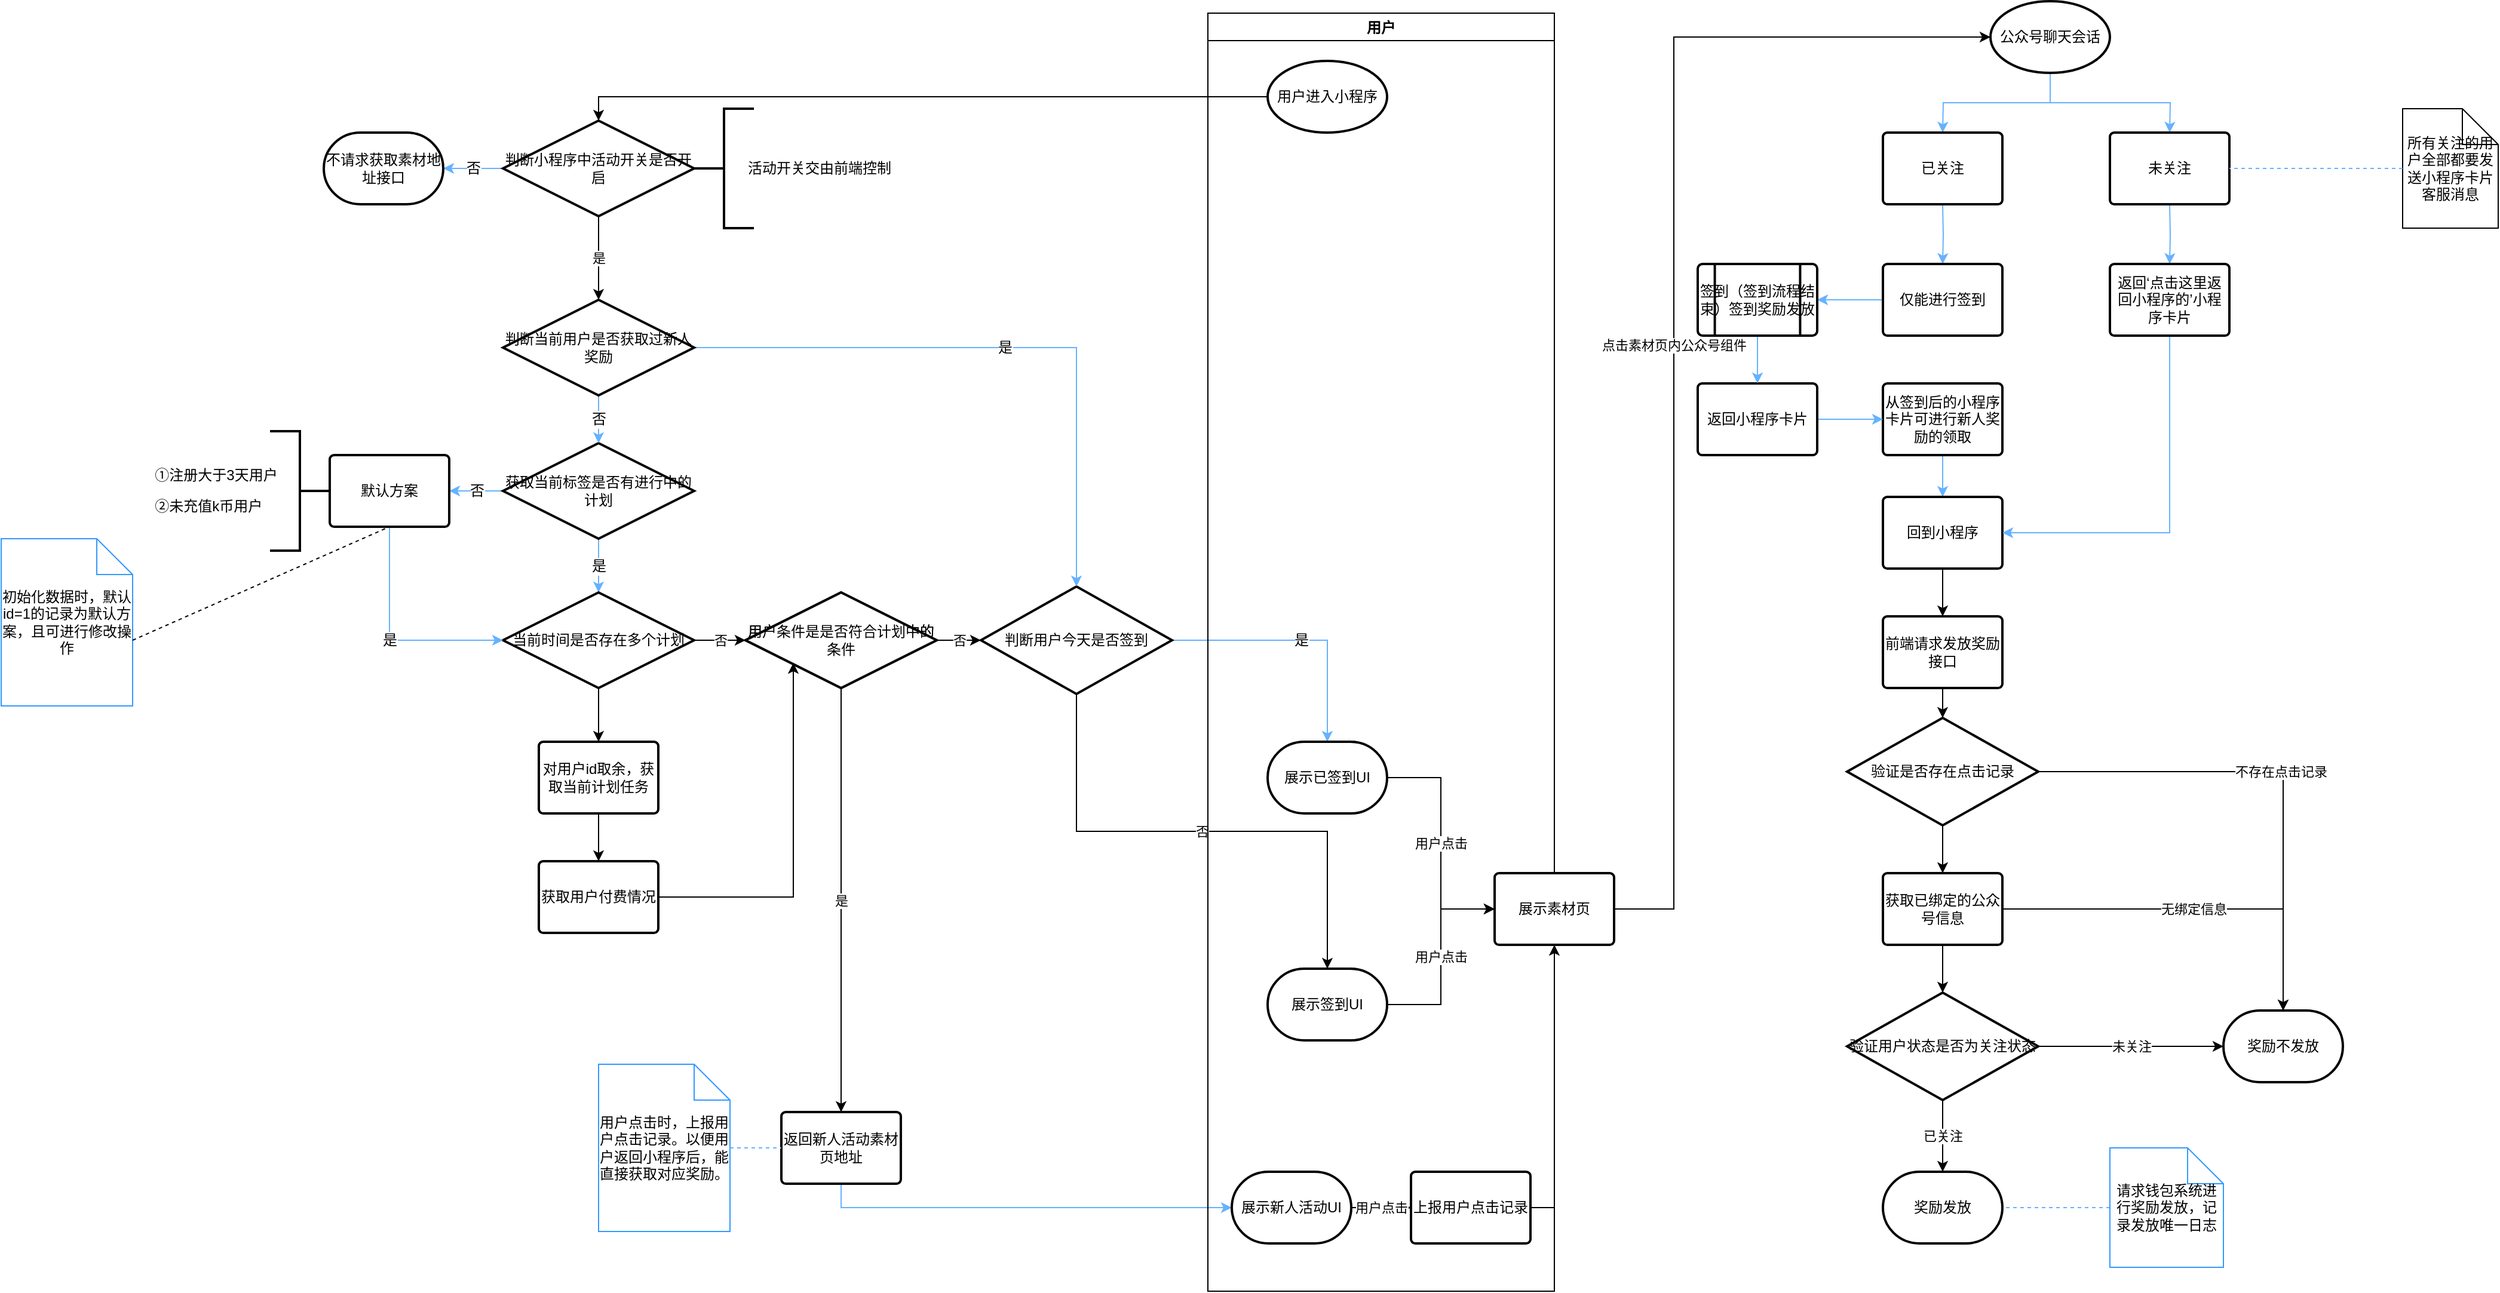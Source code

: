 <mxfile version="14.9.3" type="github">
  <diagram id="NYKsRx9gthyVyD-9QHaV" name="Page-1">
    <mxGraphModel dx="1422" dy="762" grid="1" gridSize="10" guides="1" tooltips="1" connect="1" arrows="1" fold="1" page="1" pageScale="1" pageWidth="827" pageHeight="1169" math="0" shadow="0">
      <root>
        <mxCell id="0" />
        <mxCell id="1" parent="0" />
        <mxCell id="uR46ft6u4h--ygvZ-BjY-87" value="是" style="edgeStyle=orthogonalEdgeStyle;rounded=0;html=1;exitX=0.5;exitY=1;exitPerimeter=0;jettySize=auto;orthogonalLoop=1;strokeColor=#66B2FF;fontSize=12;entryX=0.5;entryY=0;entryPerimeter=0;" edge="1" parent="1" source="uR46ft6u4h--ygvZ-BjY-89" target="uR46ft6u4h--ygvZ-BjY-92">
          <mxGeometry relative="1" as="geometry">
            <mxPoint x="650" y="560" as="targetPoint" />
            <Array as="points" />
          </mxGeometry>
        </mxCell>
        <mxCell id="uR46ft6u4h--ygvZ-BjY-88" value="否" style="edgeStyle=orthogonalEdgeStyle;rounded=0;html=1;exitX=0;exitY=0.5;exitPerimeter=0;entryX=1;entryY=0.5;entryPerimeter=0;jettySize=auto;orthogonalLoop=1;strokeColor=#66B2FF;fontSize=12;fontColor=#000000;" edge="1" parent="1" source="uR46ft6u4h--ygvZ-BjY-89" target="uR46ft6u4h--ygvZ-BjY-96">
          <mxGeometry relative="1" as="geometry" />
        </mxCell>
        <mxCell id="uR46ft6u4h--ygvZ-BjY-89" value="&lt;span&gt;获取当前标签是否有进行中的计划&lt;/span&gt;" style="strokeWidth=2;html=1;shape=mxgraph.flowchart.decision;whiteSpace=wrap;fillColor=#FFFFFF;fontSize=12;" vertex="1" parent="1">
          <mxGeometry x="570" y="400" width="160" height="80" as="geometry" />
        </mxCell>
        <mxCell id="uR46ft6u4h--ygvZ-BjY-90" value="否" style="edgeStyle=orthogonalEdgeStyle;rounded=0;orthogonalLoop=1;jettySize=auto;html=1;exitX=1;exitY=0.5;exitDx=0;exitDy=0;exitPerimeter=0;entryX=0;entryY=0.5;entryDx=0;entryDy=0;entryPerimeter=0;" edge="1" parent="1" source="uR46ft6u4h--ygvZ-BjY-92" target="uR46ft6u4h--ygvZ-BjY-151">
          <mxGeometry relative="1" as="geometry" />
        </mxCell>
        <mxCell id="uR46ft6u4h--ygvZ-BjY-91" style="edgeStyle=orthogonalEdgeStyle;rounded=0;orthogonalLoop=1;jettySize=auto;html=1;exitX=0.5;exitY=1;exitDx=0;exitDy=0;exitPerimeter=0;" edge="1" parent="1" source="uR46ft6u4h--ygvZ-BjY-92" target="uR46ft6u4h--ygvZ-BjY-153">
          <mxGeometry relative="1" as="geometry" />
        </mxCell>
        <mxCell id="uR46ft6u4h--ygvZ-BjY-92" value="&lt;span&gt;当前时间是否存在多个计划&lt;/span&gt;" style="strokeWidth=2;html=1;shape=mxgraph.flowchart.decision;whiteSpace=wrap;fillColor=#FFFFFF;fontSize=12;" vertex="1" parent="1">
          <mxGeometry x="570" y="525" width="160" height="80" as="geometry" />
        </mxCell>
        <mxCell id="uR46ft6u4h--ygvZ-BjY-93" style="edgeStyle=orthogonalEdgeStyle;rounded=0;html=1;exitX=0.5;exitY=1;exitPerimeter=0;entryX=0;entryY=0.5;entryPerimeter=0;jettySize=auto;orthogonalLoop=1;strokeColor=#66B2FF;fontSize=12;" edge="1" parent="1" source="uR46ft6u4h--ygvZ-BjY-94" target="uR46ft6u4h--ygvZ-BjY-163">
          <mxGeometry relative="1" as="geometry" />
        </mxCell>
        <mxCell id="uR46ft6u4h--ygvZ-BjY-94" value="返回新人活动素材页地址" style="strokeWidth=2;html=1;shape=mxgraph.flowchart.process;whiteSpace=wrap;fillColor=#FFFFFF;fontSize=12;" vertex="1" parent="1">
          <mxGeometry x="803" y="960" width="100" height="60" as="geometry" />
        </mxCell>
        <mxCell id="uR46ft6u4h--ygvZ-BjY-95" value="是" style="edgeStyle=orthogonalEdgeStyle;rounded=0;html=1;exitX=0.5;exitY=1;exitPerimeter=0;entryX=0;entryY=0.5;entryPerimeter=0;jettySize=auto;orthogonalLoop=1;strokeColor=#66B2FF;fontSize=12;fontColor=#000000;" edge="1" parent="1" source="uR46ft6u4h--ygvZ-BjY-96" target="uR46ft6u4h--ygvZ-BjY-92">
          <mxGeometry relative="1" as="geometry" />
        </mxCell>
        <mxCell id="uR46ft6u4h--ygvZ-BjY-96" value="默认方案" style="strokeWidth=2;html=1;shape=mxgraph.flowchart.process;whiteSpace=wrap;fillColor=#FFFFFF;fontSize=12;" vertex="1" parent="1">
          <mxGeometry x="425" y="410" width="100" height="60" as="geometry" />
        </mxCell>
        <mxCell id="uR46ft6u4h--ygvZ-BjY-97" value="" style="strokeWidth=2;html=1;shape=mxgraph.flowchart.annotation_2;align=left;fillColor=#FFFFFF;fontSize=12;direction=west;" vertex="1" parent="1">
          <mxGeometry x="375" y="390" width="50" height="100" as="geometry" />
        </mxCell>
        <mxCell id="uR46ft6u4h--ygvZ-BjY-98" value="&lt;p&gt;&amp;nbsp;&amp;nbsp;①注册大于3天用户&lt;/p&gt;&lt;p&gt;&amp;nbsp; ②未充值k币用户&lt;/p&gt;" style="text;html=1;resizable=0;points=[];autosize=1;align=left;verticalAlign=top;spacingTop=-4;fontSize=12;" vertex="1" parent="1">
          <mxGeometry x="270" y="405" width="120" height="70" as="geometry" />
        </mxCell>
        <mxCell id="uR46ft6u4h--ygvZ-BjY-99" value="" style="strokeWidth=2;html=1;shape=mxgraph.flowchart.annotation_2;align=left;fillColor=#FFFFFF;fontSize=12;" vertex="1" parent="1">
          <mxGeometry x="730" y="120" width="50" height="100" as="geometry" />
        </mxCell>
        <mxCell id="uR46ft6u4h--ygvZ-BjY-100" value="活动开关交由前端控制" style="text;html=1;resizable=0;points=[];autosize=1;align=left;verticalAlign=top;spacingTop=-4;fontSize=12;" vertex="1" parent="1">
          <mxGeometry x="773" y="160" width="140" height="20" as="geometry" />
        </mxCell>
        <mxCell id="uR46ft6u4h--ygvZ-BjY-101" value="否" style="edgeStyle=orthogonalEdgeStyle;rounded=0;html=1;exitX=0;exitY=0.5;exitPerimeter=0;jettySize=auto;orthogonalLoop=1;strokeColor=#66B2FF;fontSize=12;" edge="1" parent="1" source="uR46ft6u4h--ygvZ-BjY-103" target="uR46ft6u4h--ygvZ-BjY-104">
          <mxGeometry relative="1" as="geometry" />
        </mxCell>
        <mxCell id="uR46ft6u4h--ygvZ-BjY-102" value="是" style="edgeStyle=orthogonalEdgeStyle;rounded=0;orthogonalLoop=1;jettySize=auto;html=1;exitX=0.5;exitY=1;exitDx=0;exitDy=0;exitPerimeter=0;entryX=0.5;entryY=0;entryDx=0;entryDy=0;entryPerimeter=0;" edge="1" parent="1" source="uR46ft6u4h--ygvZ-BjY-103" target="uR46ft6u4h--ygvZ-BjY-128">
          <mxGeometry relative="1" as="geometry" />
        </mxCell>
        <mxCell id="uR46ft6u4h--ygvZ-BjY-103" value="判断小程序中活动开关是否开启&lt;br&gt;" style="strokeWidth=2;html=1;shape=mxgraph.flowchart.decision;whiteSpace=wrap;fillColor=#FFFFFF;fontSize=12;" vertex="1" parent="1">
          <mxGeometry x="570" y="130" width="160" height="80" as="geometry" />
        </mxCell>
        <mxCell id="uR46ft6u4h--ygvZ-BjY-104" value="不请求获取素材地址接口" style="strokeWidth=2;html=1;shape=mxgraph.flowchart.terminator;whiteSpace=wrap;fillColor=#FFFFFF;fontSize=12;" vertex="1" parent="1">
          <mxGeometry x="420" y="140" width="100" height="60" as="geometry" />
        </mxCell>
        <mxCell id="uR46ft6u4h--ygvZ-BjY-105" value="是" style="edgeStyle=orthogonalEdgeStyle;rounded=0;html=1;exitX=1;exitY=0.5;exitPerimeter=0;entryX=0.5;entryY=0;entryPerimeter=0;jettySize=auto;orthogonalLoop=1;strokeColor=#66B2FF;fontSize=12;" edge="1" parent="1" source="uR46ft6u4h--ygvZ-BjY-107" target="uR46ft6u4h--ygvZ-BjY-161">
          <mxGeometry relative="1" as="geometry" />
        </mxCell>
        <mxCell id="uR46ft6u4h--ygvZ-BjY-106" value="否" style="edgeStyle=orthogonalEdgeStyle;rounded=0;orthogonalLoop=1;jettySize=auto;html=1;exitX=0.5;exitY=1;exitDx=0;exitDy=0;exitPerimeter=0;entryX=0.5;entryY=0;entryDx=0;entryDy=0;entryPerimeter=0;" edge="1" parent="1" source="uR46ft6u4h--ygvZ-BjY-107" target="uR46ft6u4h--ygvZ-BjY-162">
          <mxGeometry relative="1" as="geometry" />
        </mxCell>
        <mxCell id="uR46ft6u4h--ygvZ-BjY-107" value="判断用户今天是否签到&lt;br&gt;" style="strokeWidth=2;html=1;shape=mxgraph.flowchart.decision;whiteSpace=wrap;fillColor=#FFFFFF;fontSize=12;" vertex="1" parent="1">
          <mxGeometry x="970" y="520" width="160" height="90" as="geometry" />
        </mxCell>
        <mxCell id="uR46ft6u4h--ygvZ-BjY-108" style="edgeStyle=orthogonalEdgeStyle;rounded=0;html=1;exitX=0.5;exitY=1;exitPerimeter=0;entryX=0.5;entryY=0;entryPerimeter=0;jettySize=auto;orthogonalLoop=1;strokeColor=#66B2FF;fontSize=12;" edge="1" parent="1" source="uR46ft6u4h--ygvZ-BjY-110">
          <mxGeometry relative="1" as="geometry">
            <mxPoint x="1775" y="140" as="targetPoint" />
          </mxGeometry>
        </mxCell>
        <mxCell id="uR46ft6u4h--ygvZ-BjY-109" style="edgeStyle=orthogonalEdgeStyle;rounded=0;html=1;exitX=0.5;exitY=1;exitPerimeter=0;entryX=0.5;entryY=0;entryPerimeter=0;jettySize=auto;orthogonalLoop=1;strokeColor=#66B2FF;fontSize=12;" edge="1" parent="1" source="uR46ft6u4h--ygvZ-BjY-110">
          <mxGeometry relative="1" as="geometry">
            <mxPoint x="1965" y="140" as="targetPoint" />
          </mxGeometry>
        </mxCell>
        <mxCell id="uR46ft6u4h--ygvZ-BjY-110" value="公众号聊天会话" style="strokeWidth=2;html=1;shape=mxgraph.flowchart.start_1;whiteSpace=wrap;fillColor=#FFFFFF;fontSize=12;" vertex="1" parent="1">
          <mxGeometry x="1815" y="30" width="100" height="60" as="geometry" />
        </mxCell>
        <mxCell id="uR46ft6u4h--ygvZ-BjY-111" style="edgeStyle=orthogonalEdgeStyle;rounded=0;html=1;exitX=0.5;exitY=1;exitPerimeter=0;jettySize=auto;orthogonalLoop=1;strokeColor=#66B2FF;fontSize=12;" edge="1" parent="1" target="uR46ft6u4h--ygvZ-BjY-114">
          <mxGeometry relative="1" as="geometry">
            <mxPoint x="1775" y="200" as="sourcePoint" />
          </mxGeometry>
        </mxCell>
        <mxCell id="uR46ft6u4h--ygvZ-BjY-112" style="edgeStyle=orthogonalEdgeStyle;rounded=0;html=1;exitX=0.5;exitY=1;exitPerimeter=0;jettySize=auto;orthogonalLoop=1;strokeColor=#66B2FF;fontSize=12;" edge="1" parent="1" target="uR46ft6u4h--ygvZ-BjY-121">
          <mxGeometry relative="1" as="geometry">
            <mxPoint x="1965" y="200" as="sourcePoint" />
          </mxGeometry>
        </mxCell>
        <mxCell id="uR46ft6u4h--ygvZ-BjY-113" style="edgeStyle=orthogonalEdgeStyle;rounded=0;html=1;exitX=0;exitY=0.5;exitPerimeter=0;entryX=1;entryY=0.5;entryPerimeter=0;jettySize=auto;orthogonalLoop=1;strokeColor=#66B2FF;fontSize=12;" edge="1" parent="1" source="uR46ft6u4h--ygvZ-BjY-114" target="uR46ft6u4h--ygvZ-BjY-133">
          <mxGeometry relative="1" as="geometry">
            <mxPoint x="1670" y="280" as="targetPoint" />
            <Array as="points" />
          </mxGeometry>
        </mxCell>
        <mxCell id="uR46ft6u4h--ygvZ-BjY-114" value="仅能进行签到" style="strokeWidth=2;html=1;shape=mxgraph.flowchart.process;whiteSpace=wrap;fontSize=12;" vertex="1" parent="1">
          <mxGeometry x="1725" y="250" width="100" height="60" as="geometry" />
        </mxCell>
        <mxCell id="uR46ft6u4h--ygvZ-BjY-115" style="edgeStyle=orthogonalEdgeStyle;rounded=0;html=1;exitX=0.5;exitY=1;exitPerimeter=0;entryX=0.5;entryY=0;entryPerimeter=0;jettySize=auto;orthogonalLoop=1;strokeColor=#66B2FF;fontSize=12;" edge="1" parent="1" source="uR46ft6u4h--ygvZ-BjY-116" target="uR46ft6u4h--ygvZ-BjY-119">
          <mxGeometry relative="1" as="geometry" />
        </mxCell>
        <mxCell id="uR46ft6u4h--ygvZ-BjY-116" value="从签到后的小程序卡片可进行新人奖励的领取" style="strokeWidth=2;html=1;shape=mxgraph.flowchart.process;whiteSpace=wrap;fillColor=#FFFFFF;fontSize=12;" vertex="1" parent="1">
          <mxGeometry x="1725" y="350" width="100" height="60" as="geometry" />
        </mxCell>
        <mxCell id="uR46ft6u4h--ygvZ-BjY-117" value="奖励发放" style="strokeWidth=2;html=1;shape=mxgraph.flowchart.terminator;whiteSpace=wrap;fillColor=#FFFFFF;fontSize=12;" vertex="1" parent="1">
          <mxGeometry x="1725" y="1010" width="100" height="60" as="geometry" />
        </mxCell>
        <mxCell id="uR46ft6u4h--ygvZ-BjY-118" style="edgeStyle=orthogonalEdgeStyle;rounded=0;orthogonalLoop=1;jettySize=auto;html=1;exitX=0.5;exitY=1;exitDx=0;exitDy=0;exitPerimeter=0;entryX=0.5;entryY=0;entryDx=0;entryDy=0;entryPerimeter=0;" edge="1" parent="1" source="uR46ft6u4h--ygvZ-BjY-119" target="uR46ft6u4h--ygvZ-BjY-139">
          <mxGeometry relative="1" as="geometry" />
        </mxCell>
        <mxCell id="uR46ft6u4h--ygvZ-BjY-119" value="回到小程序" style="strokeWidth=2;html=1;shape=mxgraph.flowchart.process;whiteSpace=wrap;fillColor=#FFFFFF;fontSize=12;" vertex="1" parent="1">
          <mxGeometry x="1725" y="445" width="100" height="60" as="geometry" />
        </mxCell>
        <mxCell id="uR46ft6u4h--ygvZ-BjY-120" style="edgeStyle=orthogonalEdgeStyle;rounded=0;html=1;exitX=0.5;exitY=1;exitPerimeter=0;entryX=1;entryY=0.5;entryPerimeter=0;jettySize=auto;orthogonalLoop=1;strokeColor=#66B2FF;fontSize=12;" edge="1" parent="1" source="uR46ft6u4h--ygvZ-BjY-121" target="uR46ft6u4h--ygvZ-BjY-119">
          <mxGeometry relative="1" as="geometry" />
        </mxCell>
        <mxCell id="uR46ft6u4h--ygvZ-BjY-121" value="返回‘点击这里返回小程序的’小程序卡片" style="strokeWidth=2;html=1;shape=mxgraph.flowchart.process;whiteSpace=wrap;fillColor=#FFFFFF;fontSize=12;" vertex="1" parent="1">
          <mxGeometry x="1915" y="250" width="100" height="60" as="geometry" />
        </mxCell>
        <mxCell id="uR46ft6u4h--ygvZ-BjY-122" style="edgeStyle=orthogonalEdgeStyle;rounded=0;html=1;exitX=1;exitY=0.5;exitPerimeter=0;entryX=0;entryY=0.5;entryPerimeter=0;jettySize=auto;orthogonalLoop=1;strokeColor=#66B2FF;fontSize=12;" edge="1" parent="1" source="uR46ft6u4h--ygvZ-BjY-123" target="uR46ft6u4h--ygvZ-BjY-116">
          <mxGeometry relative="1" as="geometry" />
        </mxCell>
        <mxCell id="uR46ft6u4h--ygvZ-BjY-123" value="返回小程序卡片" style="strokeWidth=2;html=1;shape=mxgraph.flowchart.process;whiteSpace=wrap;fillColor=#FFFFFF;fontSize=12;" vertex="1" parent="1">
          <mxGeometry x="1570" y="350" width="100" height="60" as="geometry" />
        </mxCell>
        <mxCell id="uR46ft6u4h--ygvZ-BjY-124" style="edgeStyle=orthogonalEdgeStyle;rounded=0;html=1;exitX=1;exitY=0.5;exitPerimeter=0;entryX=1;entryY=0.5;entryPerimeter=0;jettySize=auto;orthogonalLoop=1;strokeColor=#66B2FF;fontSize=12;fontColor=#00FFFF;" edge="1" parent="1">
          <mxGeometry relative="1" as="geometry">
            <mxPoint x="700" y="280" as="sourcePoint" />
            <mxPoint x="700" y="280" as="targetPoint" />
          </mxGeometry>
        </mxCell>
        <mxCell id="uR46ft6u4h--ygvZ-BjY-125" value="&lt;font color=&quot;#000000&quot;&gt;用户点击时，上报用户点击记录。以便用户返回小程序后，能直接获取对应奖励。&lt;/font&gt;" style="shape=note;whiteSpace=wrap;html=1;strokeColor=#3399FF;fillColor=#FFFFFF;fontSize=12;fontColor=#00FFFF;" vertex="1" parent="1">
          <mxGeometry x="650" y="920" width="110" height="140" as="geometry" />
        </mxCell>
        <mxCell id="uR46ft6u4h--ygvZ-BjY-126" value="否" style="edgeStyle=orthogonalEdgeStyle;rounded=0;html=1;exitX=0.5;exitY=1;exitPerimeter=0;jettySize=auto;orthogonalLoop=1;strokeColor=#66B2FF;fontSize=12;fontColor=#000000;" edge="1" parent="1" source="uR46ft6u4h--ygvZ-BjY-128" target="uR46ft6u4h--ygvZ-BjY-89">
          <mxGeometry relative="1" as="geometry" />
        </mxCell>
        <mxCell id="uR46ft6u4h--ygvZ-BjY-127" value="是" style="edgeStyle=orthogonalEdgeStyle;rounded=0;html=1;exitX=1;exitY=0.5;exitPerimeter=0;entryX=0.5;entryY=0;entryPerimeter=0;jettySize=auto;orthogonalLoop=1;strokeColor=#66B2FF;fontSize=12;fontColor=#000000;" edge="1" parent="1" source="uR46ft6u4h--ygvZ-BjY-128" target="uR46ft6u4h--ygvZ-BjY-107">
          <mxGeometry relative="1" as="geometry" />
        </mxCell>
        <mxCell id="uR46ft6u4h--ygvZ-BjY-128" value="&lt;span&gt;判断当前用户是否获取过新人奖励&lt;/span&gt;" style="strokeWidth=2;html=1;shape=mxgraph.flowchart.decision;whiteSpace=wrap;fillColor=#FFFFFF;fontSize=12;" vertex="1" parent="1">
          <mxGeometry x="570" y="280" width="160" height="80" as="geometry" />
        </mxCell>
        <mxCell id="uR46ft6u4h--ygvZ-BjY-129" value="" style="endArrow=none;dashed=1;html=1;strokeColor=#66B2FF;fontSize=12;fontColor=#00FFFF;exitX=1;exitY=0.5;entryX=0;entryY=0.5;entryDx=0;entryDy=0;entryPerimeter=0;" edge="1" parent="1" source="uR46ft6u4h--ygvZ-BjY-125" target="uR46ft6u4h--ygvZ-BjY-94">
          <mxGeometry width="50" height="50" relative="1" as="geometry">
            <mxPoint x="710" y="475" as="sourcePoint" />
            <mxPoint x="600" y="925" as="targetPoint" />
            <Array as="points" />
          </mxGeometry>
        </mxCell>
        <mxCell id="uR46ft6u4h--ygvZ-BjY-130" value="" style="endArrow=none;dashed=1;html=1;strokeColor=#66B2FF;fontSize=12;fontColor=#00FFFF;entryX=1;entryY=0.5;entryPerimeter=0;exitX=0;exitY=0.5;" edge="1" parent="1" source="uR46ft6u4h--ygvZ-BjY-131" target="uR46ft6u4h--ygvZ-BjY-117">
          <mxGeometry width="50" height="50" relative="1" as="geometry">
            <mxPoint x="1845" y="965" as="sourcePoint" />
            <mxPoint x="1690" y="850" as="targetPoint" />
            <Array as="points" />
          </mxGeometry>
        </mxCell>
        <mxCell id="uR46ft6u4h--ygvZ-BjY-131" value="请求钱包系统进行奖励发放，记录发放唯一日志" style="shape=note;whiteSpace=wrap;html=1;strokeColor=#3399FF;fillColor=#FFFFFF;fontSize=12;fontColor=#000000;" vertex="1" parent="1">
          <mxGeometry x="1915" y="990" width="95" height="100" as="geometry" />
        </mxCell>
        <mxCell id="uR46ft6u4h--ygvZ-BjY-132" style="edgeStyle=orthogonalEdgeStyle;rounded=0;html=1;exitX=0.5;exitY=1;exitPerimeter=0;entryX=0.5;entryY=0;entryPerimeter=0;jettySize=auto;orthogonalLoop=1;strokeColor=#66B2FF;fontSize=12;fontColor=#000000;" edge="1" parent="1" source="uR46ft6u4h--ygvZ-BjY-133" target="uR46ft6u4h--ygvZ-BjY-123">
          <mxGeometry relative="1" as="geometry" />
        </mxCell>
        <mxCell id="uR46ft6u4h--ygvZ-BjY-133" value="签到（签到流程结束）签到奖励发放" style="strokeWidth=2;html=1;shape=mxgraph.flowchart.predefined_process;whiteSpace=wrap;fillColor=#ffffff;fontSize=12;strokeColor=#000000;" vertex="1" parent="1">
          <mxGeometry x="1570" y="250" width="100" height="60" as="geometry" />
        </mxCell>
        <mxCell id="uR46ft6u4h--ygvZ-BjY-134" value="已关注" style="strokeWidth=2;html=1;shape=mxgraph.flowchart.process;whiteSpace=wrap;fillColor=#FFFFFF;fontSize=12;" vertex="1" parent="1">
          <mxGeometry x="1725" y="140" width="100" height="60" as="geometry" />
        </mxCell>
        <mxCell id="uR46ft6u4h--ygvZ-BjY-135" value="未关注" style="strokeWidth=2;html=1;shape=mxgraph.flowchart.process;whiteSpace=wrap;fillColor=#FFFFFF;fontSize=12;" vertex="1" parent="1">
          <mxGeometry x="1915" y="140" width="100" height="60" as="geometry" />
        </mxCell>
        <mxCell id="uR46ft6u4h--ygvZ-BjY-136" value="所有关注的用户全部都要发送小程序卡片客服消息" style="shape=note;whiteSpace=wrap;html=1;fontSize=12;" vertex="1" parent="1">
          <mxGeometry x="2160" y="120" width="80" height="100" as="geometry" />
        </mxCell>
        <mxCell id="uR46ft6u4h--ygvZ-BjY-137" value="" style="endArrow=none;dashed=1;html=1;strokeColor=#66B2FF;fontSize=12;fontColor=#00FFFF;entryX=1;entryY=0.5;entryPerimeter=0;exitX=0;exitY=0.5;" edge="1" parent="1" source="uR46ft6u4h--ygvZ-BjY-136" target="uR46ft6u4h--ygvZ-BjY-135">
          <mxGeometry width="50" height="50" relative="1" as="geometry">
            <mxPoint x="2025" y="770" as="sourcePoint" />
            <mxPoint x="1925" y="770" as="targetPoint" />
            <Array as="points" />
          </mxGeometry>
        </mxCell>
        <mxCell id="uR46ft6u4h--ygvZ-BjY-138" style="edgeStyle=orthogonalEdgeStyle;rounded=0;orthogonalLoop=1;jettySize=auto;html=1;exitX=0.5;exitY=1;exitDx=0;exitDy=0;exitPerimeter=0;entryX=0.5;entryY=0;entryDx=0;entryDy=0;entryPerimeter=0;" edge="1" parent="1" source="uR46ft6u4h--ygvZ-BjY-139" target="uR46ft6u4h--ygvZ-BjY-142">
          <mxGeometry relative="1" as="geometry" />
        </mxCell>
        <mxCell id="uR46ft6u4h--ygvZ-BjY-139" value="前端请求发放奖励接口" style="strokeWidth=2;html=1;shape=mxgraph.flowchart.process;whiteSpace=wrap;fillColor=#FFFFFF;fontSize=12;" vertex="1" parent="1">
          <mxGeometry x="1725" y="545" width="100" height="60" as="geometry" />
        </mxCell>
        <mxCell id="uR46ft6u4h--ygvZ-BjY-140" style="edgeStyle=orthogonalEdgeStyle;rounded=0;orthogonalLoop=1;jettySize=auto;html=1;exitX=0.5;exitY=1;exitDx=0;exitDy=0;exitPerimeter=0;entryX=0.5;entryY=0;entryDx=0;entryDy=0;entryPerimeter=0;" edge="1" parent="1" source="uR46ft6u4h--ygvZ-BjY-142" target="uR46ft6u4h--ygvZ-BjY-145">
          <mxGeometry relative="1" as="geometry" />
        </mxCell>
        <mxCell id="uR46ft6u4h--ygvZ-BjY-141" value="不存在点击记录" style="edgeStyle=orthogonalEdgeStyle;rounded=0;orthogonalLoop=1;jettySize=auto;html=1;exitX=1;exitY=0.5;exitDx=0;exitDy=0;exitPerimeter=0;entryX=0.5;entryY=0;entryDx=0;entryDy=0;entryPerimeter=0;" edge="1" parent="1" source="uR46ft6u4h--ygvZ-BjY-142" target="uR46ft6u4h--ygvZ-BjY-149">
          <mxGeometry relative="1" as="geometry" />
        </mxCell>
        <mxCell id="uR46ft6u4h--ygvZ-BjY-142" value="验证是否存在点击记录" style="strokeWidth=2;html=1;shape=mxgraph.flowchart.decision;whiteSpace=wrap;fillColor=#FFFFFF;fontSize=12;" vertex="1" parent="1">
          <mxGeometry x="1695" y="630" width="160" height="90" as="geometry" />
        </mxCell>
        <mxCell id="uR46ft6u4h--ygvZ-BjY-143" style="edgeStyle=orthogonalEdgeStyle;rounded=0;orthogonalLoop=1;jettySize=auto;html=1;exitX=0.5;exitY=1;exitDx=0;exitDy=0;exitPerimeter=0;" edge="1" parent="1" source="uR46ft6u4h--ygvZ-BjY-145" target="uR46ft6u4h--ygvZ-BjY-148">
          <mxGeometry relative="1" as="geometry" />
        </mxCell>
        <mxCell id="uR46ft6u4h--ygvZ-BjY-144" value="无绑定信息" style="edgeStyle=orthogonalEdgeStyle;rounded=0;orthogonalLoop=1;jettySize=auto;html=1;exitX=1;exitY=0.5;exitDx=0;exitDy=0;exitPerimeter=0;entryX=0.5;entryY=0;entryDx=0;entryDy=0;entryPerimeter=0;" edge="1" parent="1" source="uR46ft6u4h--ygvZ-BjY-145" target="uR46ft6u4h--ygvZ-BjY-149">
          <mxGeometry relative="1" as="geometry" />
        </mxCell>
        <mxCell id="uR46ft6u4h--ygvZ-BjY-145" value="获取已绑定的公众号信息" style="strokeWidth=2;html=1;shape=mxgraph.flowchart.process;whiteSpace=wrap;fillColor=#FFFFFF;fontSize=12;" vertex="1" parent="1">
          <mxGeometry x="1725" y="760" width="100" height="60" as="geometry" />
        </mxCell>
        <mxCell id="uR46ft6u4h--ygvZ-BjY-146" value="已关注" style="edgeStyle=orthogonalEdgeStyle;rounded=0;orthogonalLoop=1;jettySize=auto;html=1;exitX=0.5;exitY=1;exitDx=0;exitDy=0;exitPerimeter=0;" edge="1" parent="1" source="uR46ft6u4h--ygvZ-BjY-148" target="uR46ft6u4h--ygvZ-BjY-117">
          <mxGeometry relative="1" as="geometry" />
        </mxCell>
        <mxCell id="uR46ft6u4h--ygvZ-BjY-147" value="未关注" style="edgeStyle=orthogonalEdgeStyle;rounded=0;orthogonalLoop=1;jettySize=auto;html=1;exitX=1;exitY=0.5;exitDx=0;exitDy=0;exitPerimeter=0;" edge="1" parent="1" source="uR46ft6u4h--ygvZ-BjY-148" target="uR46ft6u4h--ygvZ-BjY-149">
          <mxGeometry relative="1" as="geometry" />
        </mxCell>
        <mxCell id="uR46ft6u4h--ygvZ-BjY-148" value="验证用户状态是否为关注状态" style="strokeWidth=2;html=1;shape=mxgraph.flowchart.decision;whiteSpace=wrap;fillColor=#FFFFFF;fontSize=12;" vertex="1" parent="1">
          <mxGeometry x="1695" y="860" width="160" height="90" as="geometry" />
        </mxCell>
        <mxCell id="uR46ft6u4h--ygvZ-BjY-149" value="奖励不发放" style="strokeWidth=2;html=1;shape=mxgraph.flowchart.terminator;whiteSpace=wrap;fillColor=#FFFFFF;fontSize=12;" vertex="1" parent="1">
          <mxGeometry x="2010" y="875" width="100" height="60" as="geometry" />
        </mxCell>
        <mxCell id="uR46ft6u4h--ygvZ-BjY-150" value="否" style="edgeStyle=orthogonalEdgeStyle;rounded=0;orthogonalLoop=1;jettySize=auto;html=1;exitX=1;exitY=0.5;exitDx=0;exitDy=0;exitPerimeter=0;entryX=0;entryY=0.5;entryDx=0;entryDy=0;entryPerimeter=0;" edge="1" parent="1" source="uR46ft6u4h--ygvZ-BjY-151" target="uR46ft6u4h--ygvZ-BjY-107">
          <mxGeometry relative="1" as="geometry" />
        </mxCell>
        <mxCell id="uR46ft6u4h--ygvZ-BjY-151" value="用户条件是是否符合计划中的条件&lt;br&gt;" style="strokeWidth=2;html=1;shape=mxgraph.flowchart.decision;whiteSpace=wrap;fillColor=#FFFFFF;fontSize=12;" vertex="1" parent="1">
          <mxGeometry x="773" y="525" width="160" height="80" as="geometry" />
        </mxCell>
        <mxCell id="uR46ft6u4h--ygvZ-BjY-152" style="edgeStyle=orthogonalEdgeStyle;rounded=0;orthogonalLoop=1;jettySize=auto;html=1;exitX=0.5;exitY=1;exitDx=0;exitDy=0;exitPerimeter=0;" edge="1" parent="1" source="uR46ft6u4h--ygvZ-BjY-153" target="uR46ft6u4h--ygvZ-BjY-157">
          <mxGeometry relative="1" as="geometry" />
        </mxCell>
        <mxCell id="uR46ft6u4h--ygvZ-BjY-153" value="对用户id取余，获取当前计划任务" style="strokeWidth=2;html=1;shape=mxgraph.flowchart.process;whiteSpace=wrap;fillColor=#FFFFFF;fontSize=12;" vertex="1" parent="1">
          <mxGeometry x="600" y="650" width="100" height="60" as="geometry" />
        </mxCell>
        <mxCell id="uR46ft6u4h--ygvZ-BjY-154" value="是" style="edgeStyle=orthogonalEdgeStyle;rounded=0;orthogonalLoop=1;jettySize=auto;html=1;exitX=0.5;exitY=1;exitDx=0;exitDy=0;exitPerimeter=0;entryX=0.5;entryY=0;entryDx=0;entryDy=0;entryPerimeter=0;" edge="1" parent="1" source="uR46ft6u4h--ygvZ-BjY-155" target="uR46ft6u4h--ygvZ-BjY-94">
          <mxGeometry relative="1" as="geometry" />
        </mxCell>
        <mxCell id="uR46ft6u4h--ygvZ-BjY-155" value="用户条件是是否符合计划中的条件&lt;br&gt;" style="strokeWidth=2;html=1;shape=mxgraph.flowchart.decision;whiteSpace=wrap;fillColor=#FFFFFF;fontSize=12;" vertex="1" parent="1">
          <mxGeometry x="773" y="525" width="160" height="80" as="geometry" />
        </mxCell>
        <mxCell id="uR46ft6u4h--ygvZ-BjY-156" style="edgeStyle=orthogonalEdgeStyle;rounded=0;orthogonalLoop=1;jettySize=auto;html=1;exitX=1;exitY=0.5;exitDx=0;exitDy=0;exitPerimeter=0;entryX=0.25;entryY=0.738;entryDx=0;entryDy=0;entryPerimeter=0;" edge="1" parent="1" source="uR46ft6u4h--ygvZ-BjY-157" target="uR46ft6u4h--ygvZ-BjY-155">
          <mxGeometry relative="1" as="geometry" />
        </mxCell>
        <mxCell id="uR46ft6u4h--ygvZ-BjY-157" value="获取用户付费情况" style="strokeWidth=2;html=1;shape=mxgraph.flowchart.process;whiteSpace=wrap;fillColor=#FFFFFF;fontSize=12;" vertex="1" parent="1">
          <mxGeometry x="600" y="750" width="100" height="60" as="geometry" />
        </mxCell>
        <mxCell id="uR46ft6u4h--ygvZ-BjY-158" value="&lt;font color=&quot;#000000&quot;&gt;初始化数据时，默认id=1的记录为默认方案，且可进行修改操作&lt;/font&gt;" style="shape=note;whiteSpace=wrap;html=1;strokeColor=#3399FF;fillColor=#FFFFFF;fontSize=12;fontColor=#00FFFF;" vertex="1" parent="1">
          <mxGeometry x="150" y="480" width="110" height="140" as="geometry" />
        </mxCell>
        <mxCell id="uR46ft6u4h--ygvZ-BjY-159" value="" style="endArrow=none;dashed=1;html=1;entryX=0.5;entryY=1;entryDx=0;entryDy=0;entryPerimeter=0;exitX=0;exitY=0;exitDx=110;exitDy=85;exitPerimeter=0;" edge="1" parent="1" source="uR46ft6u4h--ygvZ-BjY-158" target="uR46ft6u4h--ygvZ-BjY-96">
          <mxGeometry width="50" height="50" relative="1" as="geometry">
            <mxPoint x="820" y="780" as="sourcePoint" />
            <mxPoint x="870" y="730" as="targetPoint" />
          </mxGeometry>
        </mxCell>
        <mxCell id="uR46ft6u4h--ygvZ-BjY-160" value="用户" style="swimlane;" vertex="1" parent="1">
          <mxGeometry x="1160" y="40" width="290" height="1070" as="geometry" />
        </mxCell>
        <mxCell id="uR46ft6u4h--ygvZ-BjY-161" value="展示已签到UI" style="strokeWidth=2;html=1;shape=mxgraph.flowchart.terminator;whiteSpace=wrap;fillColor=#FFFFFF;fontSize=12;" vertex="1" parent="uR46ft6u4h--ygvZ-BjY-160">
          <mxGeometry x="50" y="610" width="100" height="60" as="geometry" />
        </mxCell>
        <mxCell id="uR46ft6u4h--ygvZ-BjY-162" value="展示签到UI" style="strokeWidth=2;html=1;shape=mxgraph.flowchart.terminator;whiteSpace=wrap;fillColor=#FFFFFF;fontSize=12;" vertex="1" parent="uR46ft6u4h--ygvZ-BjY-160">
          <mxGeometry x="50" y="800" width="100" height="60" as="geometry" />
        </mxCell>
        <mxCell id="uR46ft6u4h--ygvZ-BjY-163" value="展示新人活动UI" style="strokeWidth=2;html=1;shape=mxgraph.flowchart.terminator;whiteSpace=wrap;fillColor=#FFFFFF;fontSize=12;" vertex="1" parent="uR46ft6u4h--ygvZ-BjY-160">
          <mxGeometry x="20" y="970" width="100" height="60" as="geometry" />
        </mxCell>
        <mxCell id="uR46ft6u4h--ygvZ-BjY-164" value="用户进入小程序" style="strokeWidth=2;html=1;shape=mxgraph.flowchart.start_1;whiteSpace=wrap;fillColor=#FFFFFF;fontSize=12;" vertex="1" parent="uR46ft6u4h--ygvZ-BjY-160">
          <mxGeometry x="50" y="40" width="100" height="60" as="geometry" />
        </mxCell>
        <mxCell id="uR46ft6u4h--ygvZ-BjY-165" style="edgeStyle=orthogonalEdgeStyle;rounded=0;orthogonalLoop=1;jettySize=auto;html=1;exitX=1;exitY=0.5;exitDx=0;exitDy=0;exitPerimeter=0;entryX=0.5;entryY=1;entryDx=0;entryDy=0;entryPerimeter=0;" edge="1" parent="1" source="uR46ft6u4h--ygvZ-BjY-166" target="uR46ft6u4h--ygvZ-BjY-169">
          <mxGeometry relative="1" as="geometry" />
        </mxCell>
        <mxCell id="uR46ft6u4h--ygvZ-BjY-166" value="&lt;span&gt;上报用户点击记录&lt;/span&gt;" style="strokeWidth=2;html=1;shape=mxgraph.flowchart.process;whiteSpace=wrap;fillColor=#FFFFFF;fontSize=12;" vertex="1" parent="1">
          <mxGeometry x="1330" y="1010" width="100" height="60" as="geometry" />
        </mxCell>
        <mxCell id="uR46ft6u4h--ygvZ-BjY-167" value="用户点击" style="edgeStyle=orthogonalEdgeStyle;rounded=0;orthogonalLoop=1;jettySize=auto;html=1;exitX=1;exitY=0.5;exitDx=0;exitDy=0;exitPerimeter=0;entryX=0;entryY=0.5;entryDx=0;entryDy=0;entryPerimeter=0;" edge="1" parent="1" source="uR46ft6u4h--ygvZ-BjY-163" target="uR46ft6u4h--ygvZ-BjY-166">
          <mxGeometry relative="1" as="geometry" />
        </mxCell>
        <mxCell id="uR46ft6u4h--ygvZ-BjY-174" value="点击素材页内公众号组件" style="edgeStyle=orthogonalEdgeStyle;rounded=0;orthogonalLoop=1;jettySize=auto;html=1;exitX=1;exitY=0.5;exitDx=0;exitDy=0;exitPerimeter=0;entryX=0;entryY=0.5;entryDx=0;entryDy=0;entryPerimeter=0;" edge="1" parent="1" source="uR46ft6u4h--ygvZ-BjY-169" target="uR46ft6u4h--ygvZ-BjY-110">
          <mxGeometry relative="1" as="geometry">
            <Array as="points">
              <mxPoint x="1550" y="790" />
              <mxPoint x="1550" y="60" />
            </Array>
          </mxGeometry>
        </mxCell>
        <mxCell id="uR46ft6u4h--ygvZ-BjY-169" value="&lt;span&gt;展示素材页&lt;/span&gt;" style="strokeWidth=2;html=1;shape=mxgraph.flowchart.process;whiteSpace=wrap;fillColor=#FFFFFF;fontSize=12;" vertex="1" parent="1">
          <mxGeometry x="1400" y="760" width="100" height="60" as="geometry" />
        </mxCell>
        <mxCell id="uR46ft6u4h--ygvZ-BjY-170" value="用户点击" style="edgeStyle=orthogonalEdgeStyle;rounded=0;orthogonalLoop=1;jettySize=auto;html=1;exitX=1;exitY=0.5;exitDx=0;exitDy=0;exitPerimeter=0;entryX=0;entryY=0.5;entryDx=0;entryDy=0;entryPerimeter=0;" edge="1" parent="1" source="uR46ft6u4h--ygvZ-BjY-162" target="uR46ft6u4h--ygvZ-BjY-169">
          <mxGeometry relative="1" as="geometry" />
        </mxCell>
        <mxCell id="uR46ft6u4h--ygvZ-BjY-172" style="edgeStyle=orthogonalEdgeStyle;rounded=0;orthogonalLoop=1;jettySize=auto;html=1;exitX=0;exitY=0.5;exitDx=0;exitDy=0;exitPerimeter=0;entryX=0.5;entryY=0;entryDx=0;entryDy=0;entryPerimeter=0;" edge="1" parent="1" source="uR46ft6u4h--ygvZ-BjY-164" target="uR46ft6u4h--ygvZ-BjY-103">
          <mxGeometry relative="1" as="geometry" />
        </mxCell>
        <mxCell id="uR46ft6u4h--ygvZ-BjY-173" value="用户点击" style="edgeStyle=orthogonalEdgeStyle;rounded=0;orthogonalLoop=1;jettySize=auto;html=1;exitX=1;exitY=0.5;exitDx=0;exitDy=0;exitPerimeter=0;entryX=0;entryY=0.5;entryDx=0;entryDy=0;entryPerimeter=0;" edge="1" parent="1" source="uR46ft6u4h--ygvZ-BjY-161" target="uR46ft6u4h--ygvZ-BjY-169">
          <mxGeometry relative="1" as="geometry" />
        </mxCell>
      </root>
    </mxGraphModel>
  </diagram>
</mxfile>
